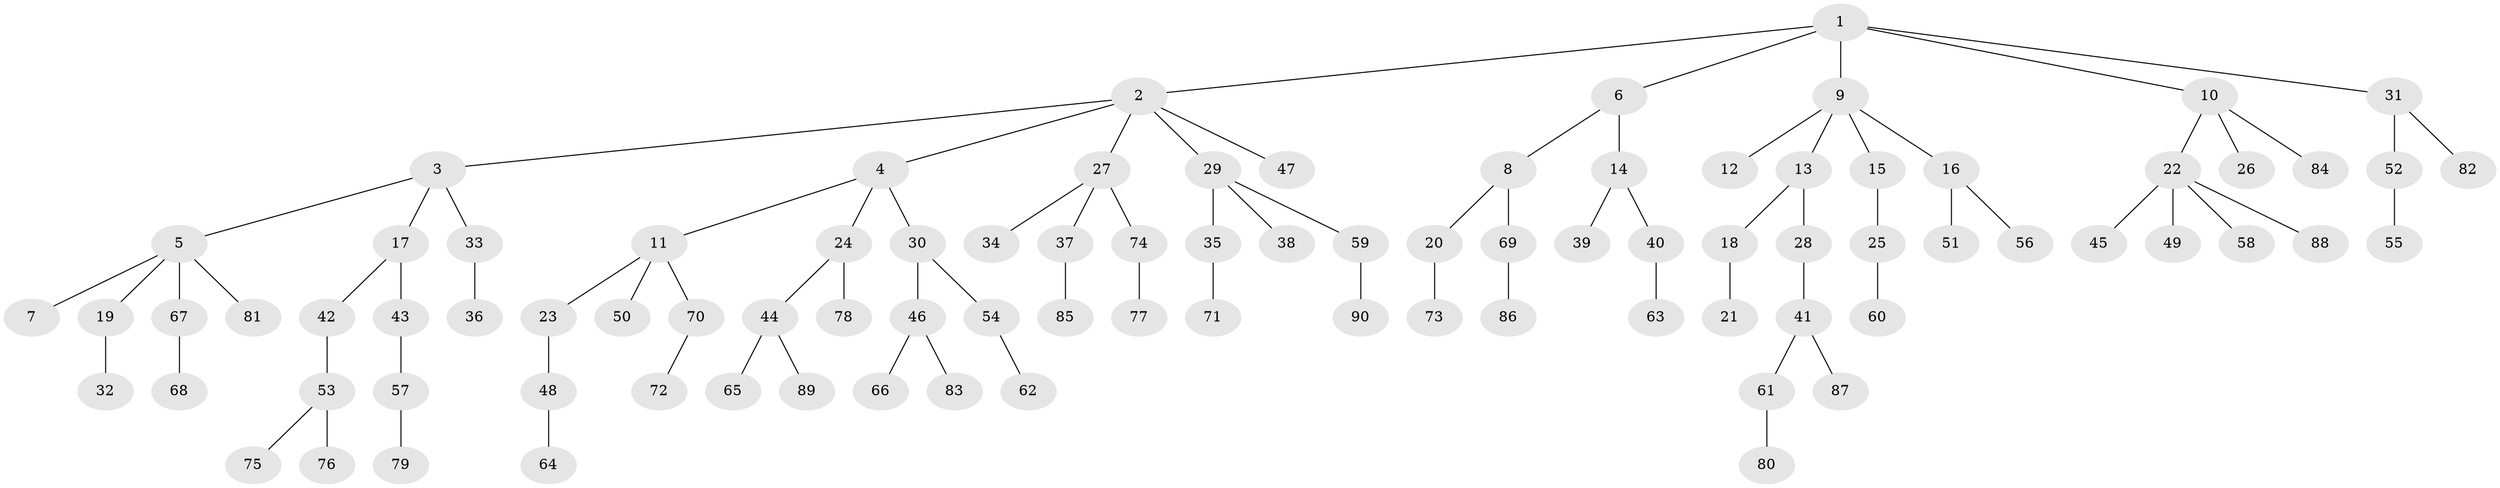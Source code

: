 // coarse degree distribution, {6: 0.03278688524590164, 8: 0.01639344262295082, 4: 0.11475409836065574, 5: 0.01639344262295082, 1: 0.639344262295082, 3: 0.09836065573770492, 2: 0.08196721311475409}
// Generated by graph-tools (version 1.1) at 2025/42/03/06/25 10:42:03]
// undirected, 90 vertices, 89 edges
graph export_dot {
graph [start="1"]
  node [color=gray90,style=filled];
  1;
  2;
  3;
  4;
  5;
  6;
  7;
  8;
  9;
  10;
  11;
  12;
  13;
  14;
  15;
  16;
  17;
  18;
  19;
  20;
  21;
  22;
  23;
  24;
  25;
  26;
  27;
  28;
  29;
  30;
  31;
  32;
  33;
  34;
  35;
  36;
  37;
  38;
  39;
  40;
  41;
  42;
  43;
  44;
  45;
  46;
  47;
  48;
  49;
  50;
  51;
  52;
  53;
  54;
  55;
  56;
  57;
  58;
  59;
  60;
  61;
  62;
  63;
  64;
  65;
  66;
  67;
  68;
  69;
  70;
  71;
  72;
  73;
  74;
  75;
  76;
  77;
  78;
  79;
  80;
  81;
  82;
  83;
  84;
  85;
  86;
  87;
  88;
  89;
  90;
  1 -- 2;
  1 -- 6;
  1 -- 9;
  1 -- 10;
  1 -- 31;
  2 -- 3;
  2 -- 4;
  2 -- 27;
  2 -- 29;
  2 -- 47;
  3 -- 5;
  3 -- 17;
  3 -- 33;
  4 -- 11;
  4 -- 24;
  4 -- 30;
  5 -- 7;
  5 -- 19;
  5 -- 67;
  5 -- 81;
  6 -- 8;
  6 -- 14;
  8 -- 20;
  8 -- 69;
  9 -- 12;
  9 -- 13;
  9 -- 15;
  9 -- 16;
  10 -- 22;
  10 -- 26;
  10 -- 84;
  11 -- 23;
  11 -- 50;
  11 -- 70;
  13 -- 18;
  13 -- 28;
  14 -- 39;
  14 -- 40;
  15 -- 25;
  16 -- 51;
  16 -- 56;
  17 -- 42;
  17 -- 43;
  18 -- 21;
  19 -- 32;
  20 -- 73;
  22 -- 45;
  22 -- 49;
  22 -- 58;
  22 -- 88;
  23 -- 48;
  24 -- 44;
  24 -- 78;
  25 -- 60;
  27 -- 34;
  27 -- 37;
  27 -- 74;
  28 -- 41;
  29 -- 35;
  29 -- 38;
  29 -- 59;
  30 -- 46;
  30 -- 54;
  31 -- 52;
  31 -- 82;
  33 -- 36;
  35 -- 71;
  37 -- 85;
  40 -- 63;
  41 -- 61;
  41 -- 87;
  42 -- 53;
  43 -- 57;
  44 -- 65;
  44 -- 89;
  46 -- 66;
  46 -- 83;
  48 -- 64;
  52 -- 55;
  53 -- 75;
  53 -- 76;
  54 -- 62;
  57 -- 79;
  59 -- 90;
  61 -- 80;
  67 -- 68;
  69 -- 86;
  70 -- 72;
  74 -- 77;
}
